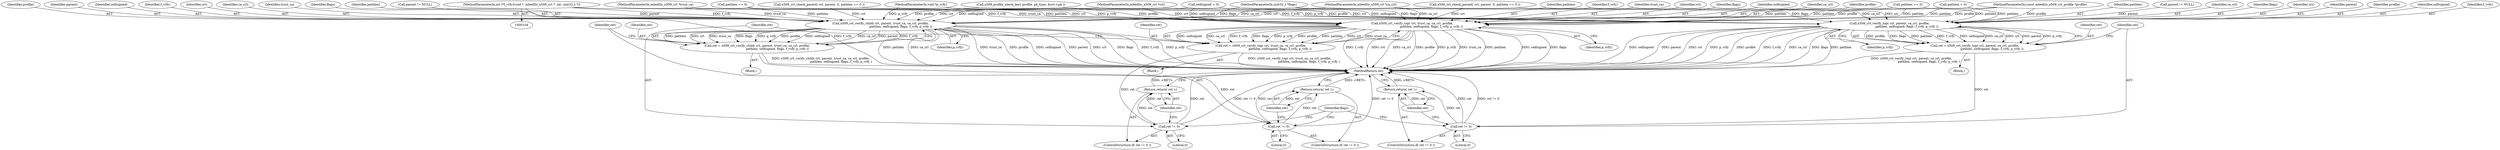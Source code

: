 digraph "0_mbedtls_d15795acd5074e0b44e71f7ede8bdfe1b48591fc@pointer" {
"1000111" [label="(MethodParameterIn,int (*f_vrfy)(void *, mbedtls_x509_crt *, int, uint32_t *))"];
"1000378" [label="(Call,x509_crt_verify_top( crt, parent, ca_crl, profile,\n                                    pathlen, selfsigned, flags, f_vrfy, p_vrfy ))"];
"1000376" [label="(Call,ret = x509_crt_verify_top( crt, parent, ca_crl, profile,\n                                    pathlen, selfsigned, flags, f_vrfy, p_vrfy ))"];
"1000389" [label="(Call,ret != 0)"];
"1000392" [label="(Return,return( ret );)"];
"1000428" [label="(Call,x509_crt_verify_child( crt, parent, trust_ca, ca_crl, profile,\n                                          pathlen, selfsigned, flags, f_vrfy, p_vrfy ))"];
"1000426" [label="(Call,ret = x509_crt_verify_child( crt, parent, trust_ca, ca_crl, profile,\n                                          pathlen, selfsigned, flags, f_vrfy, p_vrfy ))"];
"1000440" [label="(Call,ret != 0)"];
"1000443" [label="(Return,return( ret );)"];
"1000449" [label="(Call,x509_crt_verify_top( crt, trust_ca, ca_crl, profile,\n                                        pathlen, selfsigned, flags, f_vrfy, p_vrfy ))"];
"1000447" [label="(Call,ret = x509_crt_verify_top( crt, trust_ca, ca_crl, profile,\n                                        pathlen, selfsigned, flags, f_vrfy, p_vrfy ))"];
"1000460" [label="(Call,ret != 0)"];
"1000463" [label="(Return,return( ret );)"];
"1000382" [label="(Identifier,profile)"];
"1000454" [label="(Identifier,pathlen)"];
"1000430" [label="(Identifier,parent)"];
"1000459" [label="(ControlStructure,if( ret != 0 ))"];
"1000457" [label="(Identifier,f_vrfy)"];
"1000461" [label="(Identifier,ret)"];
"1000422" [label="(Call,parent != NULL)"];
"1000111" [label="(MethodParameterIn,int (*f_vrfy)(void *, mbedtls_x509_crt *, int, uint32_t *))"];
"1000393" [label="(Identifier,ret)"];
"1000384" [label="(Identifier,selfsigned)"];
"1000386" [label="(Identifier,f_vrfy)"];
"1000378" [label="(Call,x509_crt_verify_top( crt, parent, ca_crl, profile,\n                                    pathlen, selfsigned, flags, f_vrfy, p_vrfy ))"];
"1000392" [label="(Return,return( ret );)"];
"1000433" [label="(Identifier,profile)"];
"1000448" [label="(Identifier,ret)"];
"1000451" [label="(Identifier,trust_ca)"];
"1000425" [label="(Block,)"];
"1000376" [label="(Call,ret = x509_crt_verify_top( crt, parent, ca_crl, profile,\n                                    pathlen, selfsigned, flags, f_vrfy, p_vrfy ))"];
"1000108" [label="(MethodParameterIn,const mbedtls_x509_crt_profile *profile)"];
"1000416" [label="(Call,pathlen == 0)"];
"1000460" [label="(Call,ret != 0)"];
"1000447" [label="(Call,ret = x509_crt_verify_top( crt, trust_ca, ca_crl, profile,\n                                        pathlen, selfsigned, flags, f_vrfy, p_vrfy ))"];
"1000435" [label="(Identifier,selfsigned)"];
"1000107" [label="(MethodParameterIn,mbedtls_x509_crl *ca_crl)"];
"1000437" [label="(Identifier,f_vrfy)"];
"1000444" [label="(Identifier,ret)"];
"1000450" [label="(Identifier,crt)"];
"1000377" [label="(Identifier,ret)"];
"1000458" [label="(Identifier,p_vrfy)"];
"1000383" [label="(Identifier,pathlen)"];
"1000456" [label="(Identifier,flags)"];
"1000464" [label="(Identifier,ret)"];
"1000468" [label="(Identifier,flags)"];
"1000439" [label="(ControlStructure,if( ret != 0 ))"];
"1000391" [label="(Literal,0)"];
"1000443" [label="(Return,return( ret );)"];
"1000390" [label="(Identifier,ret)"];
"1000412" [label="(Call,x509_crt_check_parent( crt, parent, 0, pathlen == 0 ))"];
"1000440" [label="(Call,ret != 0)"];
"1000121" [label="(Call,selfsigned = 0)"];
"1000388" [label="(ControlStructure,if( ret != 0 ))"];
"1000110" [label="(MethodParameterIn,uint32_t *flags)"];
"1000366" [label="(Call,pathlen == 0)"];
"1000389" [label="(Call,ret != 0)"];
"1000426" [label="(Call,ret = x509_crt_verify_child( crt, parent, trust_ca, ca_crl, profile,\n                                          pathlen, selfsigned, flags, f_vrfy, p_vrfy ))"];
"1000372" [label="(Call,parent != NULL)"];
"1000429" [label="(Identifier,crt)"];
"1000381" [label="(Identifier,ca_crl)"];
"1000385" [label="(Identifier,flags)"];
"1000432" [label="(Identifier,ca_crl)"];
"1000427" [label="(Identifier,ret)"];
"1000462" [label="(Literal,0)"];
"1000428" [label="(Call,x509_crt_verify_child( crt, parent, trust_ca, ca_crl, profile,\n                                          pathlen, selfsigned, flags, f_vrfy, p_vrfy ))"];
"1000112" [label="(MethodParameterIn,void *p_vrfy)"];
"1000375" [label="(Block,)"];
"1000463" [label="(Return,return( ret );)"];
"1000335" [label="(Call,x509_profile_check_key( profile, pk_type, &crt->pk ))"];
"1000442" [label="(Literal,0)"];
"1000455" [label="(Identifier,selfsigned)"];
"1000452" [label="(Identifier,ca_crl)"];
"1000379" [label="(Identifier,crt)"];
"1000431" [label="(Identifier,trust_ca)"];
"1000105" [label="(MethodParameterIn,mbedtls_x509_crt *crt)"];
"1000438" [label="(Identifier,p_vrfy)"];
"1000453" [label="(Identifier,profile)"];
"1000436" [label="(Identifier,flags)"];
"1000380" [label="(Identifier,parent)"];
"1000446" [label="(Block,)"];
"1000106" [label="(MethodParameterIn,mbedtls_x509_crt *trust_ca)"];
"1000434" [label="(Identifier,pathlen)"];
"1000449" [label="(Call,x509_crt_verify_top( crt, trust_ca, ca_crl, profile,\n                                        pathlen, selfsigned, flags, f_vrfy, p_vrfy ))"];
"1000362" [label="(Call,x509_crt_check_parent( crt, parent, 0, pathlen == 0 ))"];
"1000441" [label="(Identifier,ret)"];
"1000474" [label="(MethodReturn,int)"];
"1000387" [label="(Identifier,p_vrfy)"];
"1000117" [label="(Call,pathlen = 0)"];
"1000111" -> "1000104"  [label="AST: "];
"1000111" -> "1000474"  [label="DDG: f_vrfy"];
"1000111" -> "1000378"  [label="DDG: f_vrfy"];
"1000111" -> "1000428"  [label="DDG: f_vrfy"];
"1000111" -> "1000449"  [label="DDG: f_vrfy"];
"1000378" -> "1000376"  [label="AST: "];
"1000378" -> "1000387"  [label="CFG: "];
"1000379" -> "1000378"  [label="AST: "];
"1000380" -> "1000378"  [label="AST: "];
"1000381" -> "1000378"  [label="AST: "];
"1000382" -> "1000378"  [label="AST: "];
"1000383" -> "1000378"  [label="AST: "];
"1000384" -> "1000378"  [label="AST: "];
"1000385" -> "1000378"  [label="AST: "];
"1000386" -> "1000378"  [label="AST: "];
"1000387" -> "1000378"  [label="AST: "];
"1000376" -> "1000378"  [label="CFG: "];
"1000378" -> "1000474"  [label="DDG: pathlen"];
"1000378" -> "1000474"  [label="DDG: selfsigned"];
"1000378" -> "1000474"  [label="DDG: parent"];
"1000378" -> "1000474"  [label="DDG: crt"];
"1000378" -> "1000474"  [label="DDG: p_vrfy"];
"1000378" -> "1000474"  [label="DDG: profile"];
"1000378" -> "1000474"  [label="DDG: f_vrfy"];
"1000378" -> "1000474"  [label="DDG: ca_crl"];
"1000378" -> "1000474"  [label="DDG: flags"];
"1000378" -> "1000376"  [label="DDG: profile"];
"1000378" -> "1000376"  [label="DDG: flags"];
"1000378" -> "1000376"  [label="DDG: pathlen"];
"1000378" -> "1000376"  [label="DDG: f_vrfy"];
"1000378" -> "1000376"  [label="DDG: selfsigned"];
"1000378" -> "1000376"  [label="DDG: ca_crl"];
"1000378" -> "1000376"  [label="DDG: crt"];
"1000378" -> "1000376"  [label="DDG: parent"];
"1000378" -> "1000376"  [label="DDG: p_vrfy"];
"1000362" -> "1000378"  [label="DDG: crt"];
"1000105" -> "1000378"  [label="DDG: crt"];
"1000372" -> "1000378"  [label="DDG: parent"];
"1000107" -> "1000378"  [label="DDG: ca_crl"];
"1000335" -> "1000378"  [label="DDG: profile"];
"1000108" -> "1000378"  [label="DDG: profile"];
"1000117" -> "1000378"  [label="DDG: pathlen"];
"1000366" -> "1000378"  [label="DDG: pathlen"];
"1000121" -> "1000378"  [label="DDG: selfsigned"];
"1000110" -> "1000378"  [label="DDG: flags"];
"1000112" -> "1000378"  [label="DDG: p_vrfy"];
"1000376" -> "1000375"  [label="AST: "];
"1000377" -> "1000376"  [label="AST: "];
"1000390" -> "1000376"  [label="CFG: "];
"1000376" -> "1000474"  [label="DDG: x509_crt_verify_top( crt, parent, ca_crl, profile,\n                                    pathlen, selfsigned, flags, f_vrfy, p_vrfy )"];
"1000376" -> "1000389"  [label="DDG: ret"];
"1000389" -> "1000388"  [label="AST: "];
"1000389" -> "1000391"  [label="CFG: "];
"1000390" -> "1000389"  [label="AST: "];
"1000391" -> "1000389"  [label="AST: "];
"1000393" -> "1000389"  [label="CFG: "];
"1000468" -> "1000389"  [label="CFG: "];
"1000389" -> "1000474"  [label="DDG: ret != 0"];
"1000389" -> "1000474"  [label="DDG: ret"];
"1000389" -> "1000392"  [label="DDG: ret"];
"1000392" -> "1000388"  [label="AST: "];
"1000392" -> "1000393"  [label="CFG: "];
"1000393" -> "1000392"  [label="AST: "];
"1000474" -> "1000392"  [label="CFG: "];
"1000392" -> "1000474"  [label="DDG: <RET>"];
"1000393" -> "1000392"  [label="DDG: ret"];
"1000428" -> "1000426"  [label="AST: "];
"1000428" -> "1000438"  [label="CFG: "];
"1000429" -> "1000428"  [label="AST: "];
"1000430" -> "1000428"  [label="AST: "];
"1000431" -> "1000428"  [label="AST: "];
"1000432" -> "1000428"  [label="AST: "];
"1000433" -> "1000428"  [label="AST: "];
"1000434" -> "1000428"  [label="AST: "];
"1000435" -> "1000428"  [label="AST: "];
"1000436" -> "1000428"  [label="AST: "];
"1000437" -> "1000428"  [label="AST: "];
"1000438" -> "1000428"  [label="AST: "];
"1000426" -> "1000428"  [label="CFG: "];
"1000428" -> "1000474"  [label="DDG: flags"];
"1000428" -> "1000474"  [label="DDG: f_vrfy"];
"1000428" -> "1000474"  [label="DDG: p_vrfy"];
"1000428" -> "1000474"  [label="DDG: pathlen"];
"1000428" -> "1000474"  [label="DDG: ca_crl"];
"1000428" -> "1000474"  [label="DDG: trust_ca"];
"1000428" -> "1000474"  [label="DDG: profile"];
"1000428" -> "1000474"  [label="DDG: selfsigned"];
"1000428" -> "1000474"  [label="DDG: parent"];
"1000428" -> "1000474"  [label="DDG: crt"];
"1000428" -> "1000426"  [label="DDG: pathlen"];
"1000428" -> "1000426"  [label="DDG: crt"];
"1000428" -> "1000426"  [label="DDG: trust_ca"];
"1000428" -> "1000426"  [label="DDG: flags"];
"1000428" -> "1000426"  [label="DDG: p_vrfy"];
"1000428" -> "1000426"  [label="DDG: profile"];
"1000428" -> "1000426"  [label="DDG: selfsigned"];
"1000428" -> "1000426"  [label="DDG: ca_crl"];
"1000428" -> "1000426"  [label="DDG: parent"];
"1000428" -> "1000426"  [label="DDG: f_vrfy"];
"1000412" -> "1000428"  [label="DDG: crt"];
"1000362" -> "1000428"  [label="DDG: crt"];
"1000105" -> "1000428"  [label="DDG: crt"];
"1000422" -> "1000428"  [label="DDG: parent"];
"1000106" -> "1000428"  [label="DDG: trust_ca"];
"1000107" -> "1000428"  [label="DDG: ca_crl"];
"1000335" -> "1000428"  [label="DDG: profile"];
"1000108" -> "1000428"  [label="DDG: profile"];
"1000416" -> "1000428"  [label="DDG: pathlen"];
"1000117" -> "1000428"  [label="DDG: pathlen"];
"1000366" -> "1000428"  [label="DDG: pathlen"];
"1000121" -> "1000428"  [label="DDG: selfsigned"];
"1000110" -> "1000428"  [label="DDG: flags"];
"1000112" -> "1000428"  [label="DDG: p_vrfy"];
"1000426" -> "1000425"  [label="AST: "];
"1000427" -> "1000426"  [label="AST: "];
"1000441" -> "1000426"  [label="CFG: "];
"1000426" -> "1000474"  [label="DDG: x509_crt_verify_child( crt, parent, trust_ca, ca_crl, profile,\n                                          pathlen, selfsigned, flags, f_vrfy, p_vrfy )"];
"1000426" -> "1000440"  [label="DDG: ret"];
"1000440" -> "1000439"  [label="AST: "];
"1000440" -> "1000442"  [label="CFG: "];
"1000441" -> "1000440"  [label="AST: "];
"1000442" -> "1000440"  [label="AST: "];
"1000444" -> "1000440"  [label="CFG: "];
"1000468" -> "1000440"  [label="CFG: "];
"1000440" -> "1000474"  [label="DDG: ret != 0"];
"1000440" -> "1000474"  [label="DDG: ret"];
"1000440" -> "1000443"  [label="DDG: ret"];
"1000443" -> "1000439"  [label="AST: "];
"1000443" -> "1000444"  [label="CFG: "];
"1000444" -> "1000443"  [label="AST: "];
"1000474" -> "1000443"  [label="CFG: "];
"1000443" -> "1000474"  [label="DDG: <RET>"];
"1000444" -> "1000443"  [label="DDG: ret"];
"1000449" -> "1000447"  [label="AST: "];
"1000449" -> "1000458"  [label="CFG: "];
"1000450" -> "1000449"  [label="AST: "];
"1000451" -> "1000449"  [label="AST: "];
"1000452" -> "1000449"  [label="AST: "];
"1000453" -> "1000449"  [label="AST: "];
"1000454" -> "1000449"  [label="AST: "];
"1000455" -> "1000449"  [label="AST: "];
"1000456" -> "1000449"  [label="AST: "];
"1000457" -> "1000449"  [label="AST: "];
"1000458" -> "1000449"  [label="AST: "];
"1000447" -> "1000449"  [label="CFG: "];
"1000449" -> "1000474"  [label="DDG: selfsigned"];
"1000449" -> "1000474"  [label="DDG: f_vrfy"];
"1000449" -> "1000474"  [label="DDG: crt"];
"1000449" -> "1000474"  [label="DDG: ca_crl"];
"1000449" -> "1000474"  [label="DDG: profile"];
"1000449" -> "1000474"  [label="DDG: p_vrfy"];
"1000449" -> "1000474"  [label="DDG: trust_ca"];
"1000449" -> "1000474"  [label="DDG: pathlen"];
"1000449" -> "1000474"  [label="DDG: flags"];
"1000449" -> "1000447"  [label="DDG: selfsigned"];
"1000449" -> "1000447"  [label="DDG: ca_crl"];
"1000449" -> "1000447"  [label="DDG: f_vrfy"];
"1000449" -> "1000447"  [label="DDG: flags"];
"1000449" -> "1000447"  [label="DDG: p_vrfy"];
"1000449" -> "1000447"  [label="DDG: profile"];
"1000449" -> "1000447"  [label="DDG: pathlen"];
"1000449" -> "1000447"  [label="DDG: crt"];
"1000449" -> "1000447"  [label="DDG: trust_ca"];
"1000412" -> "1000449"  [label="DDG: crt"];
"1000362" -> "1000449"  [label="DDG: crt"];
"1000105" -> "1000449"  [label="DDG: crt"];
"1000106" -> "1000449"  [label="DDG: trust_ca"];
"1000107" -> "1000449"  [label="DDG: ca_crl"];
"1000335" -> "1000449"  [label="DDG: profile"];
"1000108" -> "1000449"  [label="DDG: profile"];
"1000416" -> "1000449"  [label="DDG: pathlen"];
"1000117" -> "1000449"  [label="DDG: pathlen"];
"1000366" -> "1000449"  [label="DDG: pathlen"];
"1000121" -> "1000449"  [label="DDG: selfsigned"];
"1000110" -> "1000449"  [label="DDG: flags"];
"1000112" -> "1000449"  [label="DDG: p_vrfy"];
"1000447" -> "1000446"  [label="AST: "];
"1000448" -> "1000447"  [label="AST: "];
"1000461" -> "1000447"  [label="CFG: "];
"1000447" -> "1000474"  [label="DDG: x509_crt_verify_top( crt, trust_ca, ca_crl, profile,\n                                        pathlen, selfsigned, flags, f_vrfy, p_vrfy )"];
"1000447" -> "1000460"  [label="DDG: ret"];
"1000460" -> "1000459"  [label="AST: "];
"1000460" -> "1000462"  [label="CFG: "];
"1000461" -> "1000460"  [label="AST: "];
"1000462" -> "1000460"  [label="AST: "];
"1000464" -> "1000460"  [label="CFG: "];
"1000468" -> "1000460"  [label="CFG: "];
"1000460" -> "1000474"  [label="DDG: ret != 0"];
"1000460" -> "1000474"  [label="DDG: ret"];
"1000460" -> "1000463"  [label="DDG: ret"];
"1000463" -> "1000459"  [label="AST: "];
"1000463" -> "1000464"  [label="CFG: "];
"1000464" -> "1000463"  [label="AST: "];
"1000474" -> "1000463"  [label="CFG: "];
"1000463" -> "1000474"  [label="DDG: <RET>"];
"1000464" -> "1000463"  [label="DDG: ret"];
}
